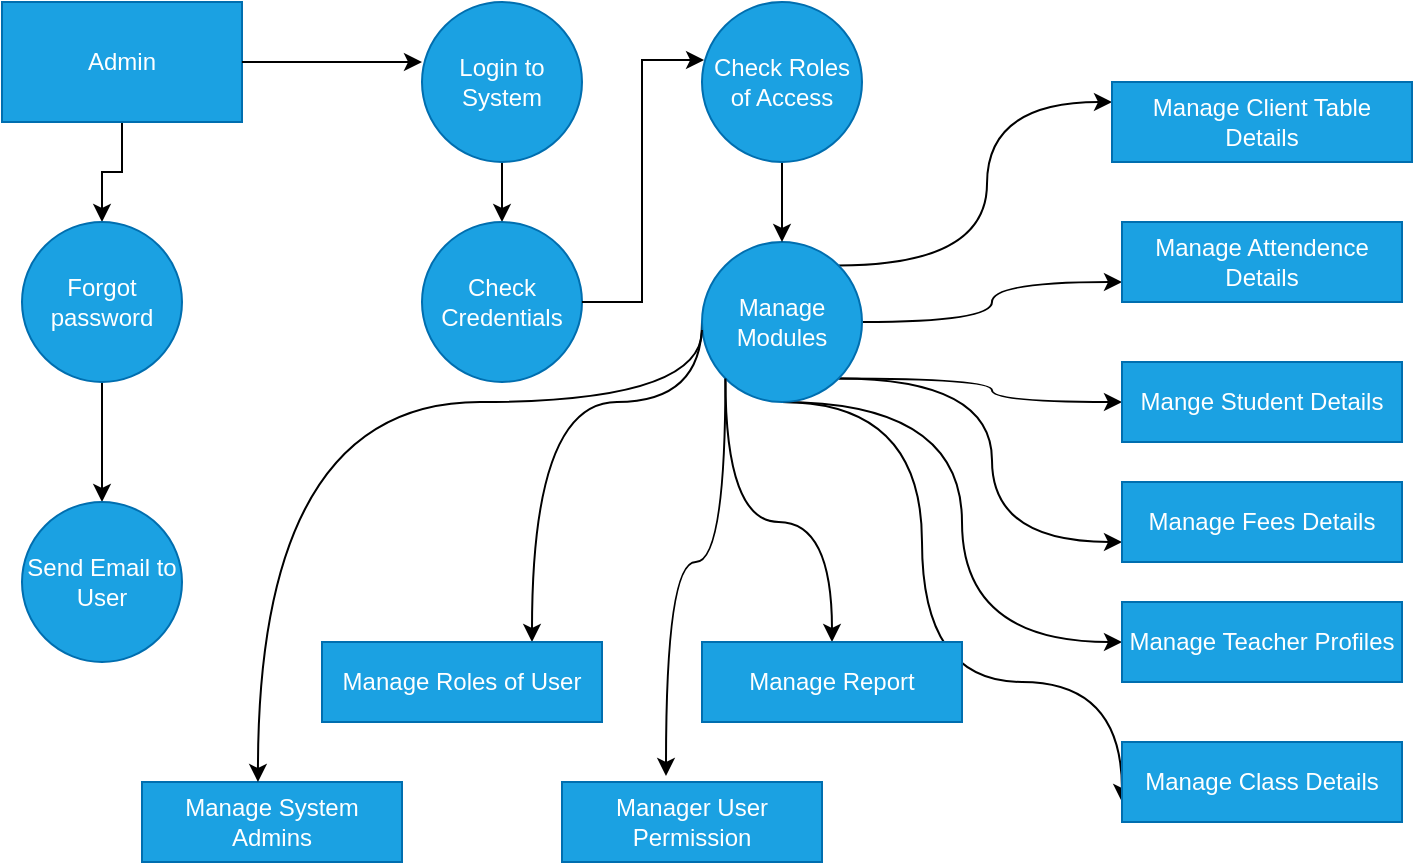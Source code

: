 <mxfile version="28.2.5">
  <diagram name="Page-1" id="8d8i4FMbmnA_UareYWRy">
    <mxGraphModel dx="872" dy="511" grid="1" gridSize="10" guides="1" tooltips="1" connect="1" arrows="1" fold="1" page="1" pageScale="1" pageWidth="827" pageHeight="1169" math="0" shadow="0">
      <root>
        <mxCell id="0" />
        <mxCell id="1" parent="0" />
        <mxCell id="hZwKlCVVIhIbkK9A7yld-8" style="edgeStyle=orthogonalEdgeStyle;rounded=0;orthogonalLoop=1;jettySize=auto;html=1;exitX=0.5;exitY=1;exitDx=0;exitDy=0;entryX=0.5;entryY=0;entryDx=0;entryDy=0;" edge="1" parent="1" source="hZwKlCVVIhIbkK9A7yld-1" target="hZwKlCVVIhIbkK9A7yld-5">
          <mxGeometry relative="1" as="geometry" />
        </mxCell>
        <mxCell id="hZwKlCVVIhIbkK9A7yld-1" value="Admin" style="rounded=0;whiteSpace=wrap;html=1;fillColor=#1ba1e2;fontColor=#ffffff;strokeColor=#006EAF;" vertex="1" parent="1">
          <mxGeometry x="30" y="20" width="120" height="60" as="geometry" />
        </mxCell>
        <mxCell id="hZwKlCVVIhIbkK9A7yld-10" style="edgeStyle=orthogonalEdgeStyle;rounded=0;orthogonalLoop=1;jettySize=auto;html=1;exitX=0.5;exitY=1;exitDx=0;exitDy=0;entryX=0.5;entryY=0;entryDx=0;entryDy=0;" edge="1" parent="1" source="hZwKlCVVIhIbkK9A7yld-2" target="hZwKlCVVIhIbkK9A7yld-3">
          <mxGeometry relative="1" as="geometry" />
        </mxCell>
        <mxCell id="hZwKlCVVIhIbkK9A7yld-2" value="Login to System" style="ellipse;whiteSpace=wrap;html=1;aspect=fixed;fillColor=#1ba1e2;fontColor=#ffffff;strokeColor=#006EAF;" vertex="1" parent="1">
          <mxGeometry x="240" y="20" width="80" height="80" as="geometry" />
        </mxCell>
        <mxCell id="hZwKlCVVIhIbkK9A7yld-3" value="Check Credentials" style="ellipse;whiteSpace=wrap;html=1;aspect=fixed;fillColor=#1ba1e2;fontColor=#ffffff;strokeColor=#006EAF;" vertex="1" parent="1">
          <mxGeometry x="240" y="130" width="80" height="80" as="geometry" />
        </mxCell>
        <mxCell id="hZwKlCVVIhIbkK9A7yld-42" style="edgeStyle=orthogonalEdgeStyle;curved=1;rounded=0;orthogonalLoop=1;jettySize=auto;html=1;exitX=1;exitY=0;exitDx=0;exitDy=0;entryX=0;entryY=0.25;entryDx=0;entryDy=0;" edge="1" parent="1" source="hZwKlCVVIhIbkK9A7yld-4" target="hZwKlCVVIhIbkK9A7yld-23">
          <mxGeometry relative="1" as="geometry" />
        </mxCell>
        <mxCell id="hZwKlCVVIhIbkK9A7yld-43" style="edgeStyle=orthogonalEdgeStyle;curved=1;rounded=0;orthogonalLoop=1;jettySize=auto;html=1;exitX=1;exitY=0.5;exitDx=0;exitDy=0;entryX=0;entryY=0.75;entryDx=0;entryDy=0;" edge="1" parent="1" source="hZwKlCVVIhIbkK9A7yld-4" target="hZwKlCVVIhIbkK9A7yld-22">
          <mxGeometry relative="1" as="geometry" />
        </mxCell>
        <mxCell id="hZwKlCVVIhIbkK9A7yld-44" style="edgeStyle=orthogonalEdgeStyle;curved=1;rounded=0;orthogonalLoop=1;jettySize=auto;html=1;exitX=1;exitY=1;exitDx=0;exitDy=0;entryX=0;entryY=0.5;entryDx=0;entryDy=0;" edge="1" parent="1" source="hZwKlCVVIhIbkK9A7yld-4" target="hZwKlCVVIhIbkK9A7yld-21">
          <mxGeometry relative="1" as="geometry" />
        </mxCell>
        <mxCell id="hZwKlCVVIhIbkK9A7yld-49" style="edgeStyle=orthogonalEdgeStyle;curved=1;rounded=0;orthogonalLoop=1;jettySize=auto;html=1;exitX=1;exitY=1;exitDx=0;exitDy=0;entryX=0;entryY=0.75;entryDx=0;entryDy=0;" edge="1" parent="1" source="hZwKlCVVIhIbkK9A7yld-4" target="hZwKlCVVIhIbkK9A7yld-20">
          <mxGeometry relative="1" as="geometry" />
        </mxCell>
        <mxCell id="hZwKlCVVIhIbkK9A7yld-52" style="edgeStyle=orthogonalEdgeStyle;curved=1;rounded=0;orthogonalLoop=1;jettySize=auto;html=1;exitX=0.5;exitY=1;exitDx=0;exitDy=0;entryX=0;entryY=0.5;entryDx=0;entryDy=0;" edge="1" parent="1" source="hZwKlCVVIhIbkK9A7yld-4" target="hZwKlCVVIhIbkK9A7yld-19">
          <mxGeometry relative="1" as="geometry">
            <Array as="points">
              <mxPoint x="510" y="220" />
              <mxPoint x="510" y="340" />
            </Array>
          </mxGeometry>
        </mxCell>
        <mxCell id="hZwKlCVVIhIbkK9A7yld-53" style="edgeStyle=orthogonalEdgeStyle;curved=1;rounded=0;orthogonalLoop=1;jettySize=auto;html=1;exitX=0.5;exitY=1;exitDx=0;exitDy=0;entryX=0;entryY=0.75;entryDx=0;entryDy=0;" edge="1" parent="1" source="hZwKlCVVIhIbkK9A7yld-4" target="hZwKlCVVIhIbkK9A7yld-16">
          <mxGeometry relative="1" as="geometry">
            <Array as="points">
              <mxPoint x="490" y="220" />
              <mxPoint x="490" y="360" />
              <mxPoint x="590" y="360" />
            </Array>
          </mxGeometry>
        </mxCell>
        <mxCell id="hZwKlCVVIhIbkK9A7yld-54" style="edgeStyle=orthogonalEdgeStyle;curved=1;rounded=0;orthogonalLoop=1;jettySize=auto;html=1;exitX=0;exitY=1;exitDx=0;exitDy=0;" edge="1" parent="1" source="hZwKlCVVIhIbkK9A7yld-4" target="hZwKlCVVIhIbkK9A7yld-18">
          <mxGeometry relative="1" as="geometry">
            <mxPoint x="390" y="220" as="sourcePoint" />
          </mxGeometry>
        </mxCell>
        <mxCell id="hZwKlCVVIhIbkK9A7yld-57" style="edgeStyle=orthogonalEdgeStyle;curved=1;rounded=0;orthogonalLoop=1;jettySize=auto;html=1;exitX=0;exitY=0.5;exitDx=0;exitDy=0;entryX=0.75;entryY=0;entryDx=0;entryDy=0;" edge="1" parent="1" source="hZwKlCVVIhIbkK9A7yld-4" target="hZwKlCVVIhIbkK9A7yld-17">
          <mxGeometry relative="1" as="geometry">
            <Array as="points">
              <mxPoint x="380" y="220" />
              <mxPoint x="295" y="220" />
            </Array>
          </mxGeometry>
        </mxCell>
        <mxCell id="hZwKlCVVIhIbkK9A7yld-4" value="Manage Modules" style="ellipse;whiteSpace=wrap;html=1;aspect=fixed;fillColor=#1ba1e2;fontColor=#ffffff;strokeColor=#006EAF;" vertex="1" parent="1">
          <mxGeometry x="380" y="140" width="80" height="80" as="geometry" />
        </mxCell>
        <mxCell id="hZwKlCVVIhIbkK9A7yld-9" style="edgeStyle=orthogonalEdgeStyle;rounded=0;orthogonalLoop=1;jettySize=auto;html=1;exitX=0.5;exitY=1;exitDx=0;exitDy=0;entryX=0.5;entryY=0;entryDx=0;entryDy=0;" edge="1" parent="1" source="hZwKlCVVIhIbkK9A7yld-5" target="hZwKlCVVIhIbkK9A7yld-6">
          <mxGeometry relative="1" as="geometry" />
        </mxCell>
        <mxCell id="hZwKlCVVIhIbkK9A7yld-5" value="Forgot password" style="ellipse;whiteSpace=wrap;html=1;aspect=fixed;fillColor=#1ba1e2;fontColor=#ffffff;strokeColor=#006EAF;" vertex="1" parent="1">
          <mxGeometry x="40" y="130" width="80" height="80" as="geometry" />
        </mxCell>
        <mxCell id="hZwKlCVVIhIbkK9A7yld-6" value="Send Email to User" style="ellipse;whiteSpace=wrap;html=1;aspect=fixed;fillColor=#1ba1e2;fontColor=#ffffff;strokeColor=#006EAF;" vertex="1" parent="1">
          <mxGeometry x="40" y="270" width="80" height="80" as="geometry" />
        </mxCell>
        <mxCell id="hZwKlCVVIhIbkK9A7yld-7" style="edgeStyle=orthogonalEdgeStyle;rounded=0;orthogonalLoop=1;jettySize=auto;html=1;exitX=1;exitY=0.5;exitDx=0;exitDy=0;entryX=0;entryY=0.375;entryDx=0;entryDy=0;entryPerimeter=0;" edge="1" parent="1" source="hZwKlCVVIhIbkK9A7yld-1" target="hZwKlCVVIhIbkK9A7yld-2">
          <mxGeometry relative="1" as="geometry" />
        </mxCell>
        <mxCell id="hZwKlCVVIhIbkK9A7yld-13" style="edgeStyle=orthogonalEdgeStyle;rounded=0;orthogonalLoop=1;jettySize=auto;html=1;exitX=0.5;exitY=1;exitDx=0;exitDy=0;" edge="1" parent="1" source="hZwKlCVVIhIbkK9A7yld-11" target="hZwKlCVVIhIbkK9A7yld-4">
          <mxGeometry relative="1" as="geometry" />
        </mxCell>
        <mxCell id="hZwKlCVVIhIbkK9A7yld-11" value="Check Roles of Access" style="ellipse;whiteSpace=wrap;html=1;aspect=fixed;fillColor=#1ba1e2;fontColor=#ffffff;strokeColor=#006EAF;" vertex="1" parent="1">
          <mxGeometry x="380" y="20" width="80" height="80" as="geometry" />
        </mxCell>
        <mxCell id="hZwKlCVVIhIbkK9A7yld-12" style="edgeStyle=orthogonalEdgeStyle;rounded=0;orthogonalLoop=1;jettySize=auto;html=1;exitX=1;exitY=0.5;exitDx=0;exitDy=0;entryX=0.013;entryY=0.363;entryDx=0;entryDy=0;entryPerimeter=0;" edge="1" parent="1" source="hZwKlCVVIhIbkK9A7yld-3" target="hZwKlCVVIhIbkK9A7yld-11">
          <mxGeometry relative="1" as="geometry" />
        </mxCell>
        <mxCell id="hZwKlCVVIhIbkK9A7yld-14" value="Manager User Permission" style="rounded=0;whiteSpace=wrap;html=1;fillColor=#1ba1e2;fontColor=#ffffff;strokeColor=#006EAF;" vertex="1" parent="1">
          <mxGeometry x="310" y="410" width="130" height="40" as="geometry" />
        </mxCell>
        <mxCell id="hZwKlCVVIhIbkK9A7yld-15" value="Manage System Admins" style="rounded=0;whiteSpace=wrap;html=1;fillColor=#1ba1e2;fontColor=#ffffff;strokeColor=#006EAF;" vertex="1" parent="1">
          <mxGeometry x="100" y="410" width="130" height="40" as="geometry" />
        </mxCell>
        <mxCell id="hZwKlCVVIhIbkK9A7yld-16" value="Manage Class Details" style="rounded=0;whiteSpace=wrap;html=1;fillColor=#1ba1e2;fontColor=#ffffff;strokeColor=#006EAF;" vertex="1" parent="1">
          <mxGeometry x="590" y="390" width="140" height="40" as="geometry" />
        </mxCell>
        <mxCell id="hZwKlCVVIhIbkK9A7yld-17" value="Manage Roles of User" style="rounded=0;whiteSpace=wrap;html=1;fillColor=#1ba1e2;fontColor=#ffffff;strokeColor=#006EAF;" vertex="1" parent="1">
          <mxGeometry x="190" y="340" width="140" height="40" as="geometry" />
        </mxCell>
        <mxCell id="hZwKlCVVIhIbkK9A7yld-18" value="Manage Report" style="rounded=0;whiteSpace=wrap;html=1;fillColor=#1ba1e2;fontColor=#ffffff;strokeColor=#006EAF;" vertex="1" parent="1">
          <mxGeometry x="380" y="340" width="130" height="40" as="geometry" />
        </mxCell>
        <mxCell id="hZwKlCVVIhIbkK9A7yld-19" value="Manage Teacher Profiles" style="rounded=0;whiteSpace=wrap;html=1;fillColor=#1ba1e2;fontColor=#ffffff;strokeColor=#006EAF;" vertex="1" parent="1">
          <mxGeometry x="590" y="320" width="140" height="40" as="geometry" />
        </mxCell>
        <mxCell id="hZwKlCVVIhIbkK9A7yld-20" value="Manage Fees Details" style="rounded=0;whiteSpace=wrap;html=1;fillColor=#1ba1e2;fontColor=#ffffff;strokeColor=#006EAF;" vertex="1" parent="1">
          <mxGeometry x="590" y="260" width="140" height="40" as="geometry" />
        </mxCell>
        <mxCell id="hZwKlCVVIhIbkK9A7yld-21" value="Mange Student Details" style="rounded=0;whiteSpace=wrap;html=1;fillColor=#1ba1e2;fontColor=#ffffff;strokeColor=#006EAF;" vertex="1" parent="1">
          <mxGeometry x="590" y="200" width="140" height="40" as="geometry" />
        </mxCell>
        <mxCell id="hZwKlCVVIhIbkK9A7yld-22" value="Manage Attendence Details" style="rounded=0;whiteSpace=wrap;html=1;fillColor=#1ba1e2;fontColor=#ffffff;strokeColor=#006EAF;" vertex="1" parent="1">
          <mxGeometry x="590" y="130" width="140" height="40" as="geometry" />
        </mxCell>
        <mxCell id="hZwKlCVVIhIbkK9A7yld-23" value="Manage Client Table Details" style="rounded=0;whiteSpace=wrap;html=1;fillColor=#1ba1e2;fontColor=#ffffff;strokeColor=#006EAF;" vertex="1" parent="1">
          <mxGeometry x="585" y="60" width="150" height="40" as="geometry" />
        </mxCell>
        <mxCell id="hZwKlCVVIhIbkK9A7yld-24" style="edgeStyle=orthogonalEdgeStyle;rounded=0;orthogonalLoop=1;jettySize=auto;html=1;exitX=0.5;exitY=1;exitDx=0;exitDy=0;" edge="1" parent="1" source="hZwKlCVVIhIbkK9A7yld-23" target="hZwKlCVVIhIbkK9A7yld-23">
          <mxGeometry relative="1" as="geometry" />
        </mxCell>
        <mxCell id="hZwKlCVVIhIbkK9A7yld-55" style="edgeStyle=orthogonalEdgeStyle;curved=1;rounded=0;orthogonalLoop=1;jettySize=auto;html=1;exitX=0;exitY=1;exitDx=0;exitDy=0;entryX=0.4;entryY=-0.075;entryDx=0;entryDy=0;entryPerimeter=0;" edge="1" parent="1" source="hZwKlCVVIhIbkK9A7yld-4" target="hZwKlCVVIhIbkK9A7yld-14">
          <mxGeometry relative="1" as="geometry">
            <Array as="points">
              <mxPoint x="392" y="300" />
              <mxPoint x="362" y="300" />
            </Array>
          </mxGeometry>
        </mxCell>
        <mxCell id="hZwKlCVVIhIbkK9A7yld-56" style="edgeStyle=orthogonalEdgeStyle;curved=1;rounded=0;orthogonalLoop=1;jettySize=auto;html=1;exitX=0;exitY=0.5;exitDx=0;exitDy=0;entryX=0.446;entryY=-0.1;entryDx=0;entryDy=0;entryPerimeter=0;" edge="1" parent="1">
          <mxGeometry relative="1" as="geometry">
            <mxPoint x="380" y="184" as="sourcePoint" />
            <mxPoint x="157.98" y="410" as="targetPoint" />
            <Array as="points">
              <mxPoint x="380" y="220" />
              <mxPoint x="158" y="220" />
            </Array>
          </mxGeometry>
        </mxCell>
      </root>
    </mxGraphModel>
  </diagram>
</mxfile>
